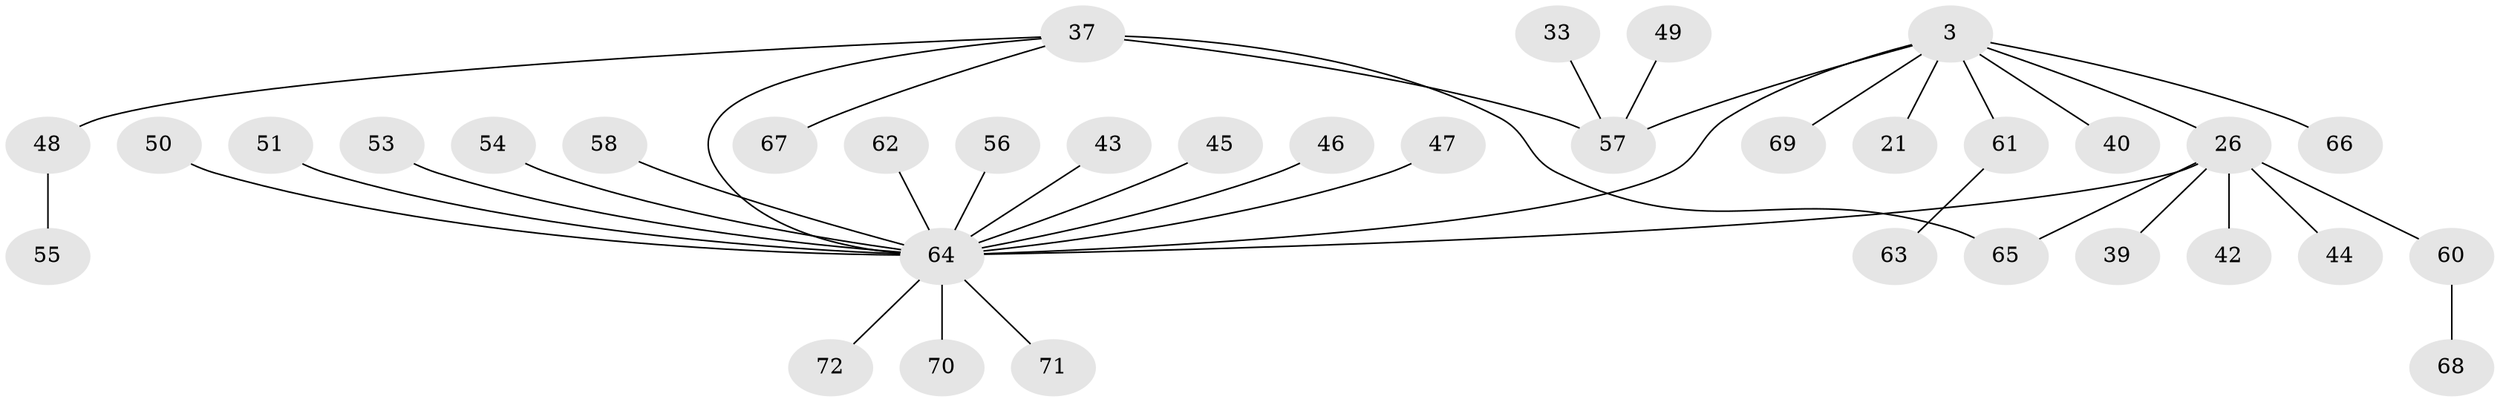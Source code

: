 // original degree distribution, {7: 0.027777777777777776, 1: 0.6111111111111112, 10: 0.013888888888888888, 8: 0.013888888888888888, 3: 0.09722222222222222, 5: 0.041666666666666664, 2: 0.125, 6: 0.027777777777777776, 4: 0.041666666666666664}
// Generated by graph-tools (version 1.1) at 2025/48/03/09/25 04:48:15]
// undirected, 36 vertices, 38 edges
graph export_dot {
graph [start="1"]
  node [color=gray90,style=filled];
  3;
  21;
  26 [super="+23"];
  33;
  37 [super="+8"];
  39;
  40;
  42;
  43 [super="+17+36"];
  44;
  45;
  46;
  47;
  48;
  49;
  50;
  51;
  53;
  54;
  55;
  56;
  57 [super="+7+15"];
  58;
  60 [super="+28+38"];
  61 [super="+19"];
  62;
  63;
  64 [super="+14+16+52+24+25+27+31+32+41"];
  65 [super="+29+59"];
  66;
  67;
  68;
  69 [super="+35"];
  70;
  71;
  72;
  3 -- 21;
  3 -- 26 [weight=2];
  3 -- 40;
  3 -- 66;
  3 -- 57 [weight=2];
  3 -- 61;
  3 -- 64;
  3 -- 69;
  26 -- 42;
  26 -- 44;
  26 -- 39;
  26 -- 65;
  26 -- 64;
  26 -- 60;
  33 -- 57;
  37 -- 48;
  37 -- 65;
  37 -- 57 [weight=2];
  37 -- 67;
  37 -- 64;
  43 -- 64;
  45 -- 64;
  46 -- 64;
  47 -- 64;
  48 -- 55;
  49 -- 57;
  50 -- 64;
  51 -- 64;
  53 -- 64;
  54 -- 64;
  56 -- 64;
  58 -- 64;
  60 -- 68;
  61 -- 63;
  62 -- 64;
  64 -- 72;
  64 -- 70;
  64 -- 71;
}
